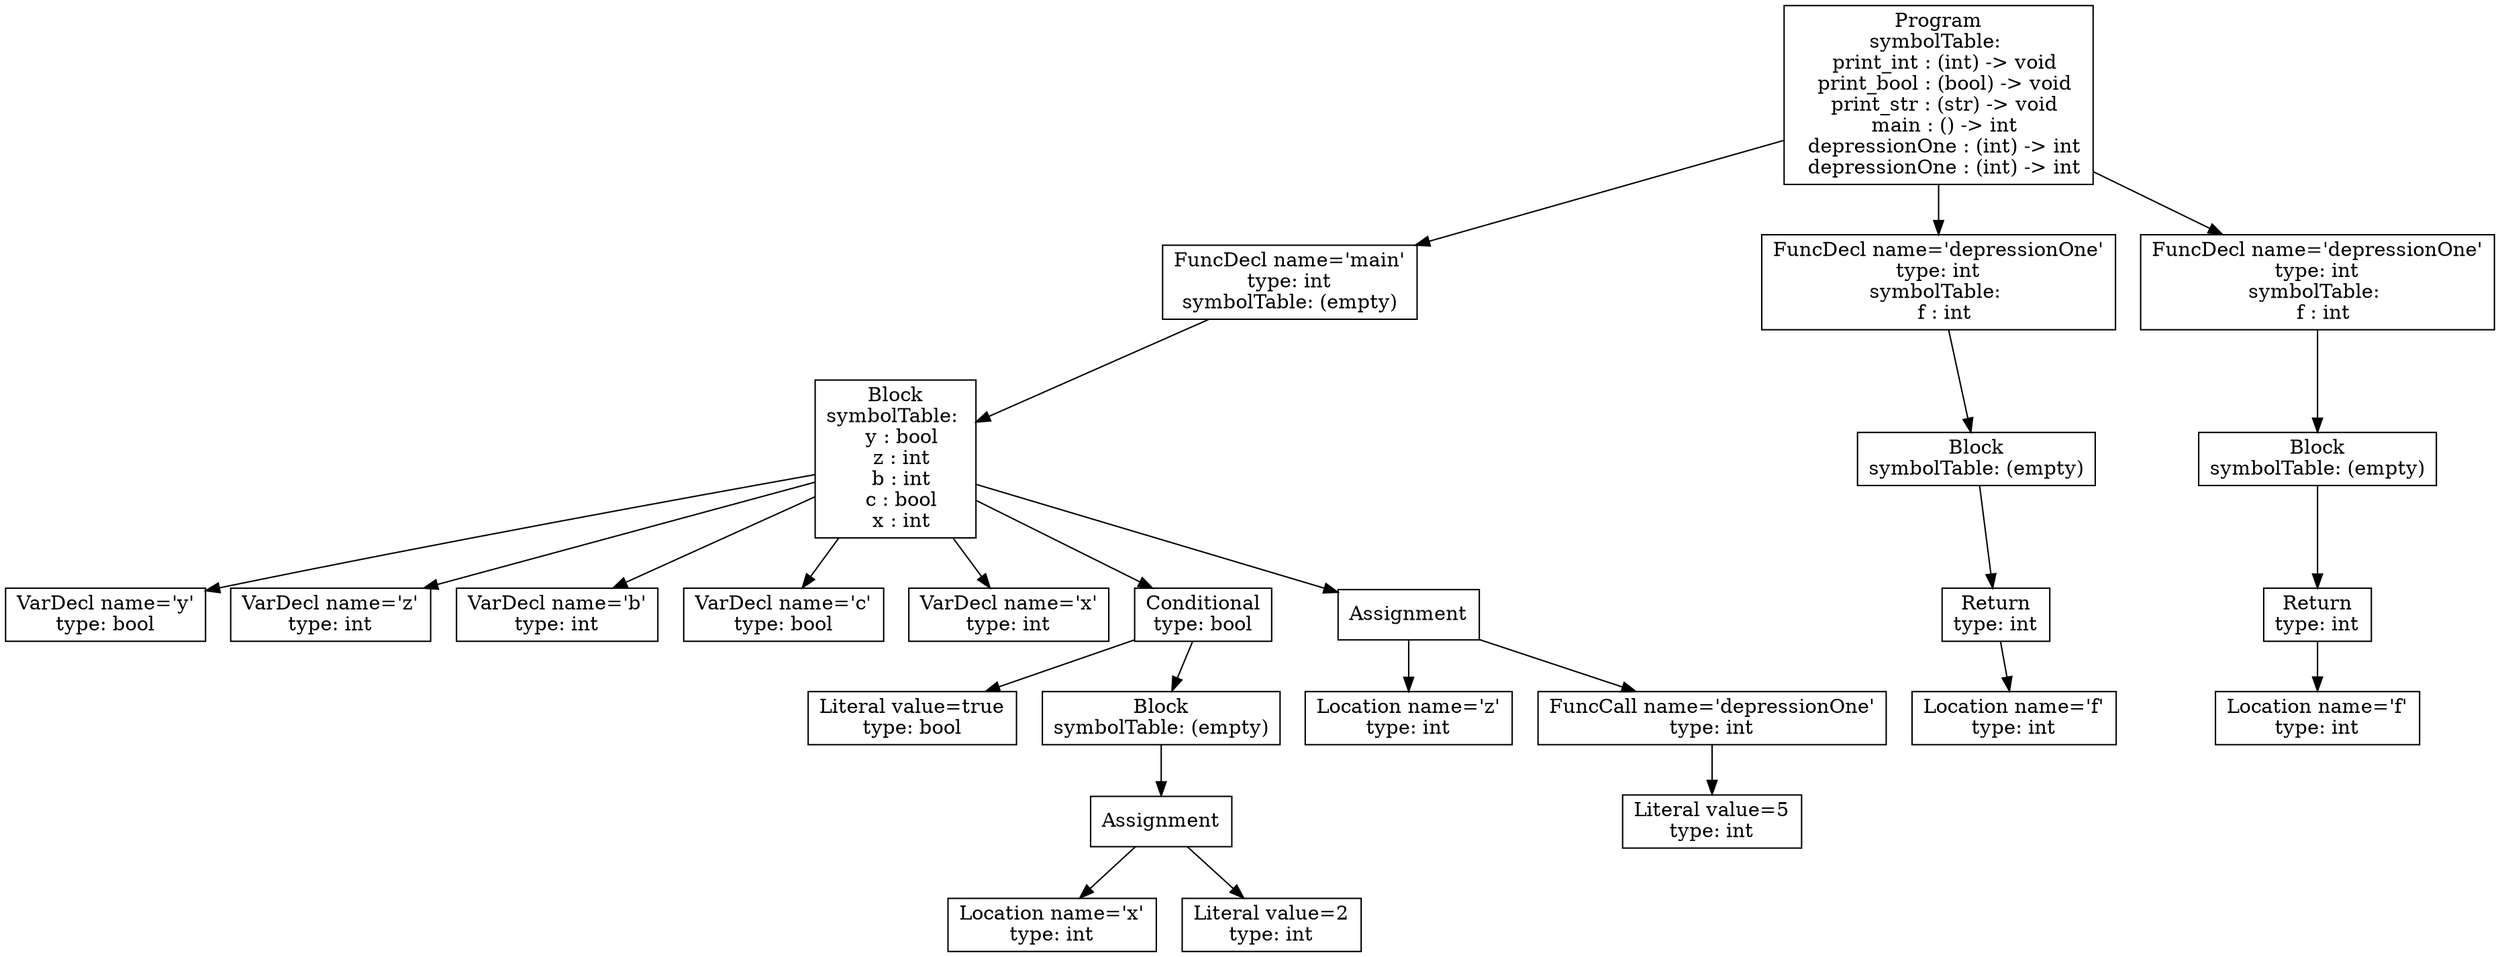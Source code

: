 digraph AST {
3 [shape=box, label="VarDecl name='y'\ntype: bool"];
4 [shape=box, label="VarDecl name='z'\ntype: int"];
5 [shape=box, label="VarDecl name='b'\ntype: int"];
6 [shape=box, label="VarDecl name='c'\ntype: bool"];
7 [shape=box, label="VarDecl name='x'\ntype: int"];
9 [shape=box, label="Literal value=true\ntype: bool"];
12 [shape=box, label="Location name='x'\ntype: int"];
13 [shape=box, label="Literal value=2\ntype: int"];
11 [shape=box, label="Assignment"];
11 -> 12;
11 -> 13;
10 [shape=box, label="Block\nsymbolTable: (empty)"];
10 -> 11;
8 [shape=box, label="Conditional\ntype: bool"];
8 -> 9;
8 -> 10;
15 [shape=box, label="Location name='z'\ntype: int"];
17 [shape=box, label="Literal value=5\ntype: int"];
16 [shape=box, label="FuncCall name='depressionOne'\ntype: int"];
16 -> 17;
14 [shape=box, label="Assignment"];
14 -> 15;
14 -> 16;
2 [shape=box, label="Block\nsymbolTable: \n  y : bool\n  z : int\n  b : int\n  c : bool\n  x : int"];
2 -> 3;
2 -> 4;
2 -> 5;
2 -> 6;
2 -> 7;
2 -> 8;
2 -> 14;
1 [shape=box, label="FuncDecl name='main'\ntype: int\nsymbolTable: (empty)"];
1 -> 2;
21 [shape=box, label="Location name='f'\ntype: int"];
20 [shape=box, label="Return\ntype: int"];
20 -> 21;
19 [shape=box, label="Block\nsymbolTable: (empty)"];
19 -> 20;
18 [shape=box, label="FuncDecl name='depressionOne'\ntype: int\nsymbolTable: \n  f : int"];
18 -> 19;
25 [shape=box, label="Location name='f'\ntype: int"];
24 [shape=box, label="Return\ntype: int"];
24 -> 25;
23 [shape=box, label="Block\nsymbolTable: (empty)"];
23 -> 24;
22 [shape=box, label="FuncDecl name='depressionOne'\ntype: int\nsymbolTable: \n  f : int"];
22 -> 23;
0 [shape=box, label="Program\nsymbolTable: \n  print_int : (int) -> void\n  print_bool : (bool) -> void\n  print_str : (str) -> void\n  main : () -> int\n  depressionOne : (int) -> int\n  depressionOne : (int) -> int"];
0 -> 1;
0 -> 18;
0 -> 22;
}
